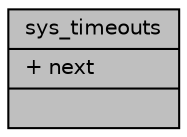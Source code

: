 digraph "sys_timeouts"
{
 // LATEX_PDF_SIZE
  edge [fontname="Helvetica",fontsize="10",labelfontname="Helvetica",labelfontsize="10"];
  node [fontname="Helvetica",fontsize="10",shape=record];
  Node1 [label="{sys_timeouts\n|+ next\l|}",height=0.2,width=0.4,color="black", fillcolor="grey75", style="filled", fontcolor="black",tooltip=" "];
}
